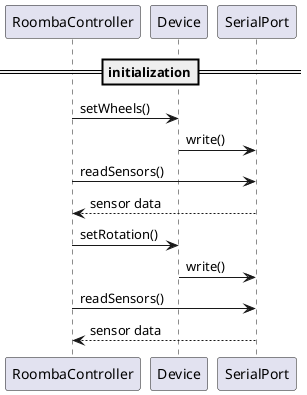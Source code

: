 @startuml

==initialization==
RoombaController -> Device : setWheels()
Device -> SerialPort : write()
RoombaController -> SerialPort : readSensors()
RoombaController <-- SerialPort : sensor data

RoombaController -> Device : setRotation()
Device -> SerialPort : write()
RoombaController -> SerialPort : readSensors()
RoombaController <-- SerialPort : sensor data

@enduml